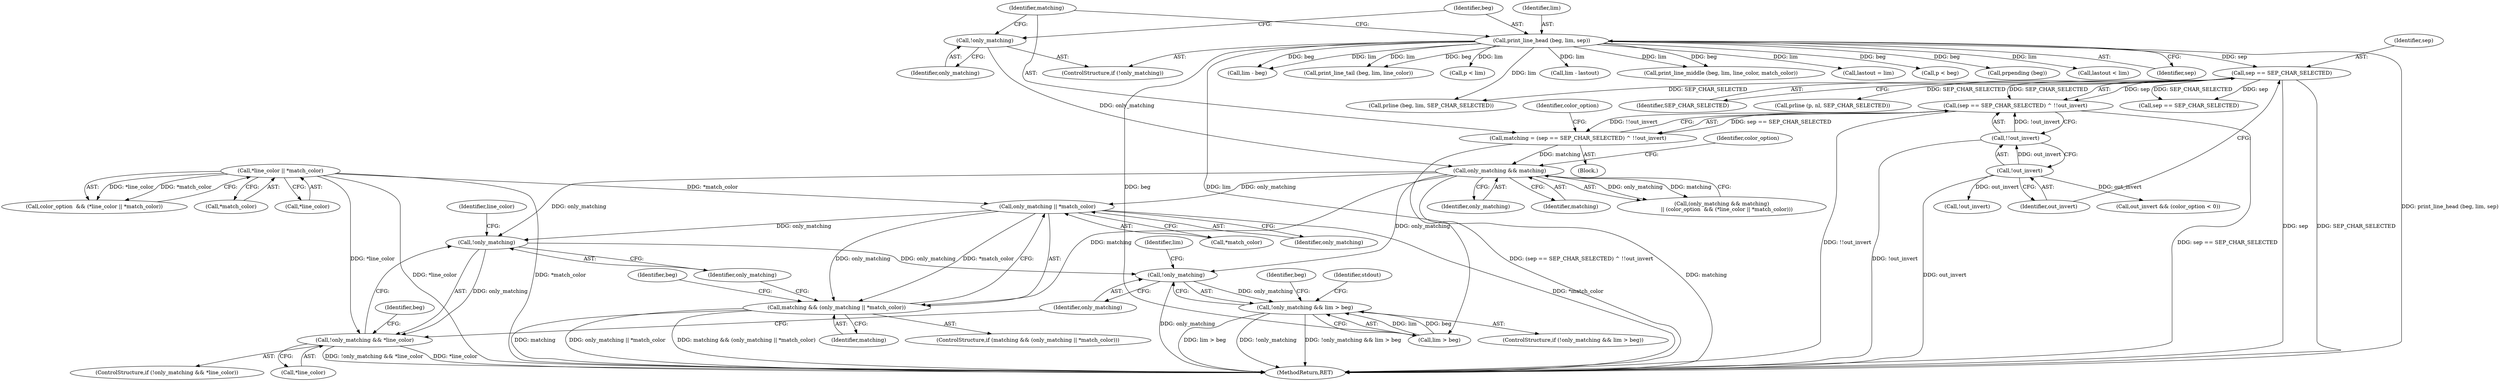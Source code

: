 digraph "0_savannah_8fcf61523644df42e1905c81bed26838e0b04f91@pointer" {
"1001048" [label="(Call,only_matching || *match_color)"];
"1001034" [label="(Call,only_matching && matching)"];
"1000986" [label="(Call,!only_matching)"];
"1000992" [label="(Call,matching = (sep == SEP_CHAR_SELECTED) ^ !!out_invert)"];
"1000994" [label="(Call,(sep == SEP_CHAR_SELECTED) ^ !!out_invert)"];
"1000995" [label="(Call,sep == SEP_CHAR_SELECTED)"];
"1000988" [label="(Call,print_line_head (beg, lim, sep))"];
"1000998" [label="(Call,!!out_invert)"];
"1000999" [label="(Call,!out_invert)"];
"1001039" [label="(Call,*line_color || *match_color)"];
"1001046" [label="(Call,matching && (only_matching || *match_color))"];
"1001061" [label="(Call,!only_matching)"];
"1001060" [label="(Call,!only_matching && *line_color)"];
"1001073" [label="(Call,!only_matching)"];
"1001072" [label="(Call,!only_matching && lim > beg)"];
"1001038" [label="(Identifier,color_option)"];
"1000993" [label="(Identifier,matching)"];
"1001415" [label="(MethodReturn,RET)"];
"1000998" [label="(Call,!!out_invert)"];
"1001037" [label="(Call,color_option  && (*line_color || *match_color))"];
"1001045" [label="(ControlStructure,if (matching && (only_matching || *match_color)))"];
"1001008" [label="(Call,sep == SEP_CHAR_SELECTED)"];
"1001042" [label="(Call,*match_color)"];
"1001035" [label="(Identifier,only_matching)"];
"1001002" [label="(Identifier,color_option)"];
"1001066" [label="(Identifier,beg)"];
"1001079" [label="(Identifier,beg)"];
"1001048" [label="(Call,only_matching || *match_color)"];
"1001036" [label="(Identifier,matching)"];
"1000991" [label="(Identifier,sep)"];
"1000990" [label="(Identifier,lim)"];
"1001040" [label="(Call,*line_color)"];
"1001054" [label="(Call,print_line_middle (beg, lim, line_color, match_color))"];
"1001047" [label="(Identifier,matching)"];
"1001151" [label="(Call,!out_invert)"];
"1001000" [label="(Identifier,out_invert)"];
"1000999" [label="(Call,!out_invert)"];
"1001064" [label="(Identifier,line_color)"];
"1001039" [label="(Call,*line_color || *match_color)"];
"1000985" [label="(ControlStructure,if (!only_matching))"];
"1001033" [label="(Call,(only_matching && matching)\n      || (color_option  && (*line_color || *match_color)))"];
"1001073" [label="(Call,!only_matching)"];
"1001074" [label="(Identifier,only_matching)"];
"1001059" [label="(ControlStructure,if (!only_matching && *line_color))"];
"1001072" [label="(Call,!only_matching && lim > beg)"];
"1001076" [label="(Identifier,lim)"];
"1001060" [label="(Call,!only_matching && *line_color)"];
"1001081" [label="(Call,lim - beg)"];
"1001067" [label="(Call,print_line_tail (beg, lim, line_color))"];
"1001265" [label="(Call,p < lim)"];
"1001310" [label="(Call,prline (beg, lim, SEP_CHAR_SELECTED))"];
"1000988" [label="(Call,print_line_head (beg, lim, sep))"];
"1001075" [label="(Call,lim > beg)"];
"1000994" [label="(Call,(sep == SEP_CHAR_SELECTED) ^ !!out_invert)"];
"1001062" [label="(Identifier,only_matching)"];
"1001087" [label="(Identifier,stdout)"];
"1001061" [label="(Call,!only_matching)"];
"1001071" [label="(ControlStructure,if (!only_matching && lim > beg))"];
"1000987" [label="(Identifier,only_matching)"];
"1001034" [label="(Call,only_matching && matching)"];
"1001063" [label="(Call,*line_color)"];
"1001053" [label="(Identifier,beg)"];
"1001126" [label="(Call,lim - lastout)"];
"1001097" [label="(Call,lastout = lim)"];
"1001011" [label="(Call,out_invert && (color_option < 0))"];
"1000986" [label="(Call,!only_matching)"];
"1000981" [label="(Block,)"];
"1000997" [label="(Identifier,SEP_CHAR_SELECTED)"];
"1000996" [label="(Identifier,sep)"];
"1001235" [label="(Call,p < beg)"];
"1001046" [label="(Call,matching && (only_matching || *match_color))"];
"1001049" [label="(Identifier,only_matching)"];
"1001181" [label="(Call,prpending (beg))"];
"1000992" [label="(Call,matching = (sep == SEP_CHAR_SELECTED) ^ !!out_invert)"];
"1001050" [label="(Call,*match_color)"];
"1001288" [label="(Call,prline (p, nl, SEP_CHAR_SELECTED))"];
"1000989" [label="(Identifier,beg)"];
"1001116" [label="(Call,lastout < lim)"];
"1000995" [label="(Call,sep == SEP_CHAR_SELECTED)"];
"1001048" -> "1001046"  [label="AST: "];
"1001048" -> "1001049"  [label="CFG: "];
"1001048" -> "1001050"  [label="CFG: "];
"1001049" -> "1001048"  [label="AST: "];
"1001050" -> "1001048"  [label="AST: "];
"1001046" -> "1001048"  [label="CFG: "];
"1001048" -> "1001415"  [label="DDG: *match_color"];
"1001048" -> "1001046"  [label="DDG: only_matching"];
"1001048" -> "1001046"  [label="DDG: *match_color"];
"1001034" -> "1001048"  [label="DDG: only_matching"];
"1001039" -> "1001048"  [label="DDG: *match_color"];
"1001048" -> "1001061"  [label="DDG: only_matching"];
"1001034" -> "1001033"  [label="AST: "];
"1001034" -> "1001035"  [label="CFG: "];
"1001034" -> "1001036"  [label="CFG: "];
"1001035" -> "1001034"  [label="AST: "];
"1001036" -> "1001034"  [label="AST: "];
"1001038" -> "1001034"  [label="CFG: "];
"1001033" -> "1001034"  [label="CFG: "];
"1001034" -> "1001415"  [label="DDG: matching"];
"1001034" -> "1001033"  [label="DDG: only_matching"];
"1001034" -> "1001033"  [label="DDG: matching"];
"1000986" -> "1001034"  [label="DDG: only_matching"];
"1000992" -> "1001034"  [label="DDG: matching"];
"1001034" -> "1001046"  [label="DDG: matching"];
"1001034" -> "1001061"  [label="DDG: only_matching"];
"1001034" -> "1001073"  [label="DDG: only_matching"];
"1000986" -> "1000985"  [label="AST: "];
"1000986" -> "1000987"  [label="CFG: "];
"1000987" -> "1000986"  [label="AST: "];
"1000989" -> "1000986"  [label="CFG: "];
"1000993" -> "1000986"  [label="CFG: "];
"1000992" -> "1000981"  [label="AST: "];
"1000992" -> "1000994"  [label="CFG: "];
"1000993" -> "1000992"  [label="AST: "];
"1000994" -> "1000992"  [label="AST: "];
"1001002" -> "1000992"  [label="CFG: "];
"1000992" -> "1001415"  [label="DDG: (sep == SEP_CHAR_SELECTED) ^ !!out_invert"];
"1000994" -> "1000992"  [label="DDG: sep == SEP_CHAR_SELECTED"];
"1000994" -> "1000992"  [label="DDG: !!out_invert"];
"1000994" -> "1000998"  [label="CFG: "];
"1000995" -> "1000994"  [label="AST: "];
"1000998" -> "1000994"  [label="AST: "];
"1000994" -> "1001415"  [label="DDG: !!out_invert"];
"1000994" -> "1001415"  [label="DDG: sep == SEP_CHAR_SELECTED"];
"1000995" -> "1000994"  [label="DDG: sep"];
"1000995" -> "1000994"  [label="DDG: SEP_CHAR_SELECTED"];
"1000998" -> "1000994"  [label="DDG: !out_invert"];
"1000995" -> "1000997"  [label="CFG: "];
"1000996" -> "1000995"  [label="AST: "];
"1000997" -> "1000995"  [label="AST: "];
"1001000" -> "1000995"  [label="CFG: "];
"1000995" -> "1001415"  [label="DDG: sep"];
"1000995" -> "1001415"  [label="DDG: SEP_CHAR_SELECTED"];
"1000988" -> "1000995"  [label="DDG: sep"];
"1000995" -> "1001008"  [label="DDG: sep"];
"1000995" -> "1001008"  [label="DDG: SEP_CHAR_SELECTED"];
"1000995" -> "1001288"  [label="DDG: SEP_CHAR_SELECTED"];
"1000995" -> "1001310"  [label="DDG: SEP_CHAR_SELECTED"];
"1000988" -> "1000985"  [label="AST: "];
"1000988" -> "1000991"  [label="CFG: "];
"1000989" -> "1000988"  [label="AST: "];
"1000990" -> "1000988"  [label="AST: "];
"1000991" -> "1000988"  [label="AST: "];
"1000993" -> "1000988"  [label="CFG: "];
"1000988" -> "1001415"  [label="DDG: print_line_head (beg, lim, sep)"];
"1000988" -> "1001054"  [label="DDG: beg"];
"1000988" -> "1001054"  [label="DDG: lim"];
"1000988" -> "1001067"  [label="DDG: beg"];
"1000988" -> "1001067"  [label="DDG: lim"];
"1000988" -> "1001075"  [label="DDG: lim"];
"1000988" -> "1001075"  [label="DDG: beg"];
"1000988" -> "1001081"  [label="DDG: lim"];
"1000988" -> "1001081"  [label="DDG: beg"];
"1000988" -> "1001097"  [label="DDG: lim"];
"1000988" -> "1001116"  [label="DDG: lim"];
"1000988" -> "1001126"  [label="DDG: lim"];
"1000988" -> "1001181"  [label="DDG: beg"];
"1000988" -> "1001235"  [label="DDG: beg"];
"1000988" -> "1001265"  [label="DDG: lim"];
"1000988" -> "1001310"  [label="DDG: lim"];
"1000998" -> "1000999"  [label="CFG: "];
"1000999" -> "1000998"  [label="AST: "];
"1000998" -> "1001415"  [label="DDG: !out_invert"];
"1000999" -> "1000998"  [label="DDG: out_invert"];
"1000999" -> "1001000"  [label="CFG: "];
"1001000" -> "1000999"  [label="AST: "];
"1000999" -> "1001415"  [label="DDG: out_invert"];
"1000999" -> "1001011"  [label="DDG: out_invert"];
"1000999" -> "1001151"  [label="DDG: out_invert"];
"1001039" -> "1001037"  [label="AST: "];
"1001039" -> "1001040"  [label="CFG: "];
"1001039" -> "1001042"  [label="CFG: "];
"1001040" -> "1001039"  [label="AST: "];
"1001042" -> "1001039"  [label="AST: "];
"1001037" -> "1001039"  [label="CFG: "];
"1001039" -> "1001415"  [label="DDG: *line_color"];
"1001039" -> "1001415"  [label="DDG: *match_color"];
"1001039" -> "1001037"  [label="DDG: *line_color"];
"1001039" -> "1001037"  [label="DDG: *match_color"];
"1001039" -> "1001060"  [label="DDG: *line_color"];
"1001046" -> "1001045"  [label="AST: "];
"1001046" -> "1001047"  [label="CFG: "];
"1001047" -> "1001046"  [label="AST: "];
"1001053" -> "1001046"  [label="CFG: "];
"1001062" -> "1001046"  [label="CFG: "];
"1001046" -> "1001415"  [label="DDG: matching"];
"1001046" -> "1001415"  [label="DDG: only_matching || *match_color"];
"1001046" -> "1001415"  [label="DDG: matching && (only_matching || *match_color)"];
"1001061" -> "1001060"  [label="AST: "];
"1001061" -> "1001062"  [label="CFG: "];
"1001062" -> "1001061"  [label="AST: "];
"1001064" -> "1001061"  [label="CFG: "];
"1001060" -> "1001061"  [label="CFG: "];
"1001061" -> "1001060"  [label="DDG: only_matching"];
"1001061" -> "1001073"  [label="DDG: only_matching"];
"1001060" -> "1001059"  [label="AST: "];
"1001060" -> "1001063"  [label="CFG: "];
"1001063" -> "1001060"  [label="AST: "];
"1001066" -> "1001060"  [label="CFG: "];
"1001074" -> "1001060"  [label="CFG: "];
"1001060" -> "1001415"  [label="DDG: *line_color"];
"1001060" -> "1001415"  [label="DDG: !only_matching && *line_color"];
"1001073" -> "1001072"  [label="AST: "];
"1001073" -> "1001074"  [label="CFG: "];
"1001074" -> "1001073"  [label="AST: "];
"1001076" -> "1001073"  [label="CFG: "];
"1001072" -> "1001073"  [label="CFG: "];
"1001073" -> "1001415"  [label="DDG: only_matching"];
"1001073" -> "1001072"  [label="DDG: only_matching"];
"1001072" -> "1001071"  [label="AST: "];
"1001072" -> "1001075"  [label="CFG: "];
"1001075" -> "1001072"  [label="AST: "];
"1001079" -> "1001072"  [label="CFG: "];
"1001087" -> "1001072"  [label="CFG: "];
"1001072" -> "1001415"  [label="DDG: lim > beg"];
"1001072" -> "1001415"  [label="DDG: !only_matching"];
"1001072" -> "1001415"  [label="DDG: !only_matching && lim > beg"];
"1001075" -> "1001072"  [label="DDG: lim"];
"1001075" -> "1001072"  [label="DDG: beg"];
}
